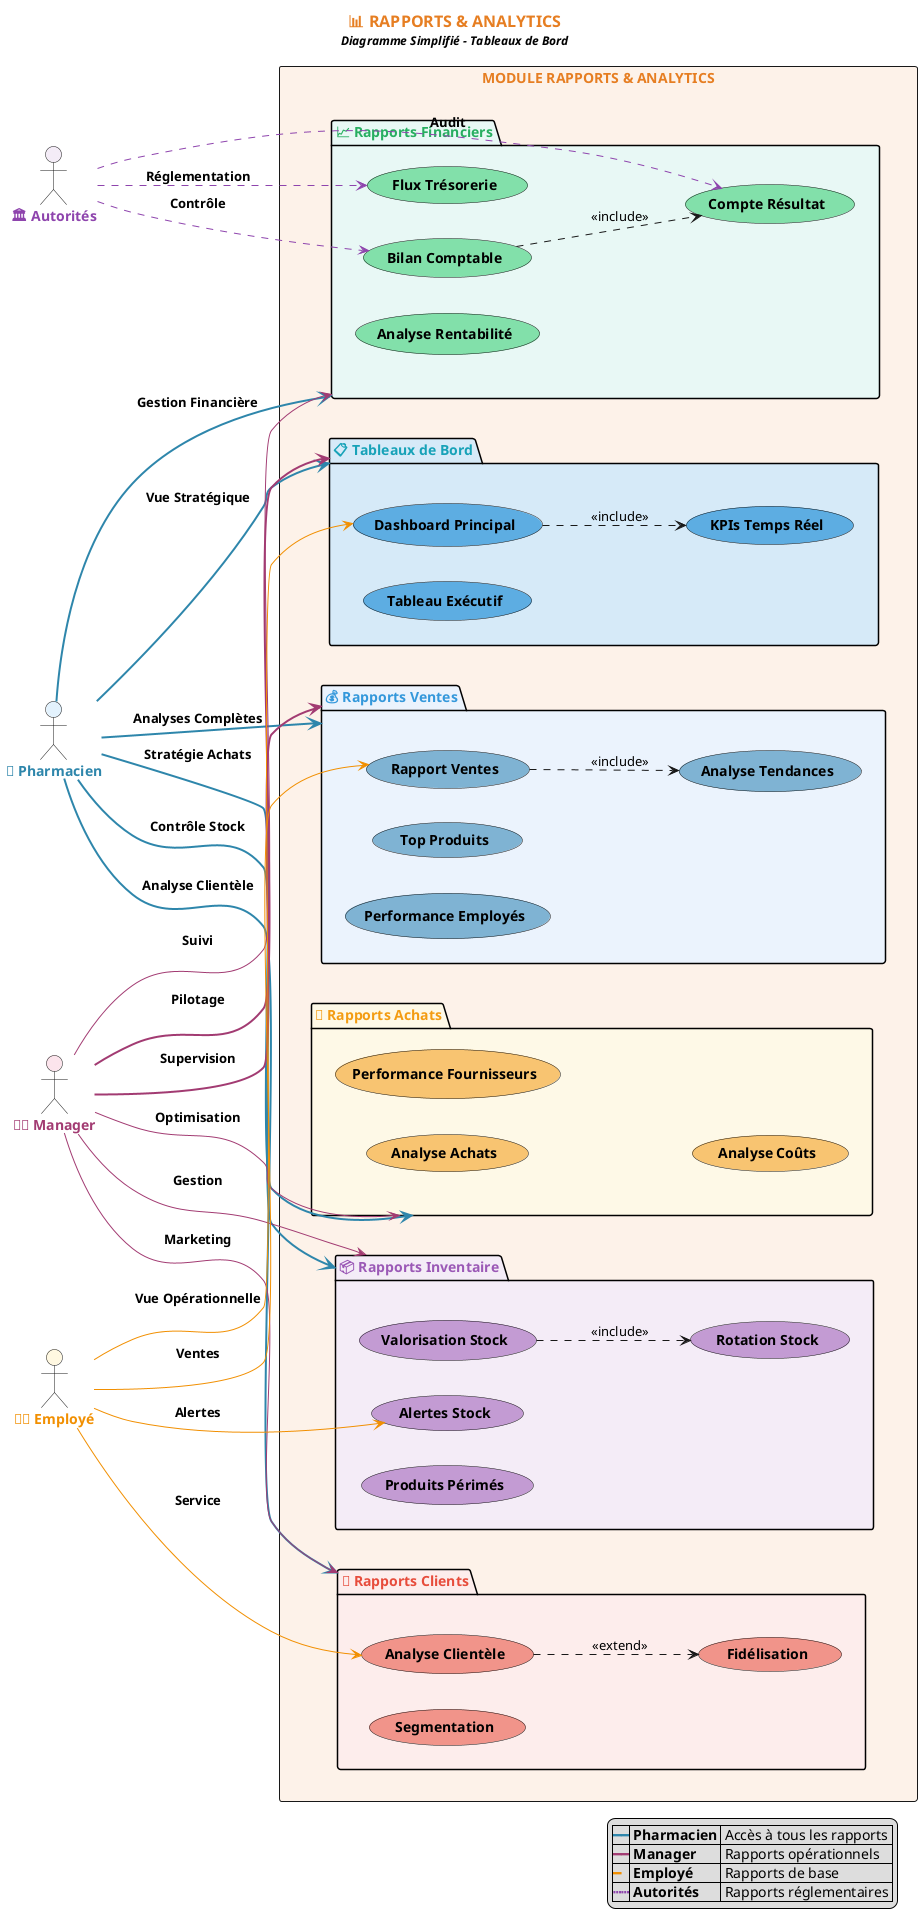 @startuml Reports Analytics - Simplified Use Cases

!define PRIMARY_COLOR #E67E22
!define SECONDARY_COLOR #3498DB
!define SUCCESS_COLOR #27AE60
!define WARNING_COLOR #E74C3C

title <color:#E67E22><size:16><b>📊 RAPPORTS & ANALYTICS</b></size></color>\n<size:12><i>Diagramme Simplifié - Tableaux de Bord</i></size>

left to right direction

actor "<color:#2E86AB><b>💊 Pharmacien</b></color>" as Pharmacist #E3F2FD
actor "<color:#A23B72><b>👨‍💼 Manager</b></color>" as Manager #FCE4EC
actor "<color:#F18F01><b>👩‍💼 Employé</b></color>" as Employee #FFF8E1
actor "<color:#8E44AD><b>🏛️ Autorités</b></color>" as Authorities #F4ECF7

rectangle "<color:#E67E22><b>MODULE RAPPORTS & ANALYTICS</b></color>" as ReportsModule #FDF2E9 {

  package "<color:#3498DB><b>💰 Rapports Ventes</b></color>" as SalesReports #EBF3FD {
    usecase "<b>Rapport Ventes</b>" as UC_SalesReport #7FB3D3
    usecase "<b>Analyse Tendances</b>" as UC_SalesTrends #7FB3D3
    usecase "<b>Top Produits</b>" as UC_TopProducts #7FB3D3
    usecase "<b>Performance Employés</b>" as UC_EmployeePerformance #7FB3D3
  }

  package "<color:#27AE60><b>📈 Rapports Financiers</b></color>" as FinancialReports #E8F8F5 {
    usecase "<b>Bilan Comptable</b>" as UC_BalanceSheet #82E0AA
    usecase "<b>Compte Résultat</b>" as UC_ProfitLoss #82E0AA
    usecase "<b>Flux Trésorerie</b>" as UC_CashFlow #82E0AA
    usecase "<b>Analyse Rentabilité</b>" as UC_Profitability #82E0AA
  }

  package "<color:#9B59B6><b>📦 Rapports Inventaire</b></color>" as InventoryReports #F4ECF7 {
    usecase "<b>Valorisation Stock</b>" as UC_StockValuation #C39BD3
    usecase "<b>Rotation Stock</b>" as UC_StockTurnover #C39BD3
    usecase "<b>Alertes Stock</b>" as UC_StockAlerts #C39BD3
    usecase "<b>Produits Périmés</b>" as UC_ExpiredProducts #C39BD3
  }

  package "<color:#F39C12><b>🛒 Rapports Achats</b></color>" as PurchaseReports #FEF9E7 {
    usecase "<b>Analyse Achats</b>" as UC_PurchaseAnalysis #F8C471
    usecase "<b>Performance Fournisseurs</b>" as UC_SupplierPerformance #F8C471
    usecase "<b>Analyse Coûts</b>" as UC_CostAnalysis #F8C471
  }

  package "<color:#E74C3C><b>👥 Rapports Clients</b></color>" as CustomerReports #FDEDEC {
    usecase "<b>Analyse Clientèle</b>" as UC_CustomerAnalysis #F1948A
    usecase "<b>Fidélisation</b>" as UC_LoyaltyAnalysis #F1948A
    usecase "<b>Segmentation</b>" as UC_CustomerSegmentation #F1948A
  }

  package "<color:#17A2B8><b>📋 Tableaux de Bord</b></color>" as Dashboards #D6EAF8 {
    usecase "<b>Dashboard Principal</b>" as UC_MainDashboard #5DADE2
    usecase "<b>KPIs Temps Réel</b>" as UC_RealTimeKPIs #5DADE2
    usecase "<b>Tableau Exécutif</b>" as UC_ExecutiveDashboard #5DADE2
  }
}

' Relations simplifiées par niveau d'accès
Pharmacist -[#2E86AB,thickness=2]-> SalesReports : "<b>Analyses Complètes</b>"
Pharmacist -[#2E86AB,thickness=2]-> FinancialReports : "<b>Gestion Financière</b>"
Pharmacist -[#2E86AB,thickness=2]-> InventoryReports : "<b>Contrôle Stock</b>"
Pharmacist -[#2E86AB,thickness=2]-> PurchaseReports : "<b>Stratégie Achats</b>"
Pharmacist -[#2E86AB,thickness=2]-> CustomerReports : "<b>Analyse Clientèle</b>"
Pharmacist -[#2E86AB,thickness=2]-> Dashboards : "<b>Vue Stratégique</b>"

Manager -[#A23B72,thickness=2]-> SalesReports : "<b>Supervision</b>"
Manager -[#A23B72,thickness=1]-> FinancialReports : "<b>Suivi</b>"
Manager -[#A23B72,thickness=1]-> InventoryReports : "<b>Gestion</b>"
Manager -[#A23B72,thickness=1]-> PurchaseReports : "<b>Optimisation</b>"
Manager -[#A23B72,thickness=1]-> CustomerReports : "<b>Marketing</b>"
Manager -[#A23B72,thickness=2]-> Dashboards : "<b>Pilotage</b>"

Employee -[#F18F01,thickness=1]-> UC_SalesReport : "<b>Ventes</b>"
Employee -[#F18F01,thickness=1]-> UC_StockAlerts : "<b>Alertes</b>"
Employee -[#F18F01,thickness=1]-> UC_CustomerAnalysis : "<b>Service</b>"
Employee -[#F18F01,thickness=1]-> UC_MainDashboard : "<b>Vue Opérationnelle</b>"

Authorities -[#8E44AD,dashed]-> UC_BalanceSheet : "<b>Contrôle</b>"
Authorities -[#8E44AD,dashed]-> UC_ProfitLoss : "<b>Audit</b>"
Authorities -[#8E44AD,dashed]-> UC_CashFlow : "<b>Réglementation</b>"

' Relations fonctionnelles simplifiées
UC_SalesReport ..> UC_SalesTrends : <<include>>
UC_BalanceSheet ..> UC_ProfitLoss : <<include>>
UC_StockValuation ..> UC_StockTurnover : <<include>>
UC_MainDashboard ..> UC_RealTimeKPIs : <<include>>
UC_CustomerAnalysis ..> UC_LoyaltyAnalysis : <<extend>>

' Légende claire
legend bottom right
|<color:#2E86AB>━━</color>| **Pharmacien** | Accès à tous les rapports |
|<color:#A23B72>━━</color>| **Manager** | Rapports opérationnels |
|<color:#F18F01>━</color>| **Employé** | Rapports de base |
|<color:#8E44AD>┅┅</color>| **Autorités** | Rapports réglementaires |
endlegend

@enduml
    usecase "Analyse ROI fournisseurs\n(Supplier ROI Analysis)" as UC_SupplierROI
  }

  package "Analytics Clients" {
    usecase "Analyse comportement client\n(Customer Behavior Analysis)" as UC_CustomerBehavior
    usecase "Segmentation clientèle\n(Customer Segmentation)" as UC_CustomerSegmentation
    usecase "Analyse valeur vie client\n(Customer Lifetime Value)" as UC_CustomerLTV
    usecase "Rapport fidélisation\n(Customer Retention Report)" as UC_CustomerRetention
    usecase "Analyse satisfaction client\n(Customer Satisfaction Analysis)" as UC_CustomerSatisfaction
    usecase "Prédiction abandons\n(Churn Prediction)" as UC_ChurnPrediction
    usecase "Rapport clients VIP\n(VIP Customer Report)" as UC_VIPCustomers
  }

  package "Tableaux de Bord" {
    usecase "Dashboard exécutif\n(Executive Dashboard)" as UC_ExecutiveDashboard
    usecase "Dashboard opérationnel\n(Operational Dashboard)" as UC_OperationalDashboard
    usecase "KPIs en temps réel\n(Real-time KPIs)" as UC_RealtimeKPIs
    usecase "Alertes automatiques\n(Automated Alerts)" as UC_AutomatedAlerts
    usecase "Dashboard personnalisé\n(Custom Dashboard)" as UC_CustomDashboard
    usecase "Indicateurs performance\n(Performance Indicators)" as UC_PerformanceIndicators
  }

  package "Rapports Réglementaires" {
    usecase "Rapport stupéfiants\n(Narcotics Report)" as UC_NarcoticsReport
    usecase "Rapport médicaments contrôlés\n(Controlled Substances)" as UC_ControlledSubstances
    usecase "Déclaration autorités\n(Authority Declaration)" as UC_AuthorityDeclaration
    usecase "Rapport traçabilité\n(Traceability Report)" as UC_TraceabilityReport
    usecase "Audit réglementaire\n(Regulatory Audit)" as UC_RegulatoryAudit
    usecase "Rapport conformité\n(Compliance Report)" as UC_ComplianceReport
  }

  package "Analytics Avancés" {
    usecase "Prédictions IA\n(AI Predictions)" as UC_AIPredictions
    usecase "Analyse prédictive stock\n(Predictive Stock Analysis)" as UC_PredictiveStock
    usecase "Optimisation prix\n(Price Optimization)" as UC_PriceOptimization
    usecase "Détection anomalies\n(Anomaly Detection)" as UC_AnomalyDetection
    usecase "Recommandations IA\n(AI Recommendations)" as UC_AIRecommendations
    usecase "Machine Learning insights\n(ML Insights)" as UC_MLInsights
  }
}

' Pharmacist permissions (full reporting access)
Pharmacist --> UC_DailySalesReport
Pharmacist --> UC_MonthlySalesReport
Pharmacist --> UC_AnnualSalesReport
Pharmacist --> UC_SalesByEmployee
Pharmacist --> UC_SalesByMedicine
Pharmacist --> UC_SalesTrends
Pharmacist --> UC_TopProducts

Pharmacist --> UC_BalanceSheet
Pharmacist --> UC_ProfitLoss
Pharmacist --> UC_CashFlow
Pharmacist --> UC_ProfitMargin
Pharmacist --> UC_ProfitabilityAnalysis
Pharmacist --> UC_VATReport
Pharmacist --> UC_FinancialForecasting

Pharmacist --> UC_StockValuation
Pharmacist --> UC_StockTurnover
Pharmacist --> UC_LowStockReport
Pharmacist --> UC_ExpiredReport
Pharmacist --> UC_ABCAnalysis
Pharmacist --> UC_StockMovements
Pharmacist --> UC_DeadStock

Pharmacist --> UC_PurchasesByPeriod
Pharmacist --> UC_SupplierPerformance
Pharmacist --> UC_AcquisitionCosts
Pharmacist --> UC_PriceComparison
Pharmacist --> UC_SupplierTrends
Pharmacist --> UC_DeliveryTimes
Pharmacist --> UC_SupplierROI

Pharmacist --> UC_CustomerBehavior
Pharmacist --> UC_CustomerSegmentation
Pharmacist --> UC_CustomerLTV
Pharmacist --> UC_CustomerRetention
Pharmacist --> UC_CustomerSatisfaction
Pharmacist --> UC_ChurnPrediction
Pharmacist --> UC_VIPCustomers

Pharmacist --> UC_ExecutiveDashboard
Pharmacist --> UC_OperationalDashboard
Pharmacist --> UC_RealtimeKPIs
Pharmacist --> UC_AutomatedAlerts
Pharmacist --> UC_CustomDashboard
Pharmacist --> UC_PerformanceIndicators

Pharmacist --> UC_NarcoticsReport
Pharmacist --> UC_ControlledSubstances
Pharmacist --> UC_AuthorityDeclaration
Pharmacist --> UC_TraceabilityReport
Pharmacist --> UC_RegulatoryAudit
Pharmacist --> UC_ComplianceReport

Pharmacist --> UC_AIPredictions
Pharmacist --> UC_PredictiveStock
Pharmacist --> UC_PriceOptimization
Pharmacist --> UC_AnomalyDetection
Pharmacist --> UC_AIRecommendations
Pharmacist --> UC_MLInsights

' Manager permissions (operational reporting)
Manager --> UC_DailySalesReport
Manager --> UC_MonthlySalesReport
Manager --> UC_SalesByEmployee
Manager --> UC_SalesByMedicine
Manager --> UC_SalesTrends
Manager --> UC_TopProducts

Manager --> UC_ProfitMargin
Manager --> UC_CashFlow

Manager --> UC_StockValuation
Manager --> UC_StockTurnover
Manager --> UC_LowStockReport
Manager --> UC_ExpiredReport
Manager --> UC_ABCAnalysis
Manager --> UC_StockMovements

Manager --> UC_PurchasesByPeriod
Manager --> UC_SupplierPerformance
Manager --> UC_AcquisitionCosts
Manager --> UC_PriceComparison

Manager --> UC_CustomerBehavior
Manager --> UC_CustomerSegmentation
Manager --> UC_CustomerRetention
Manager --> UC_VIPCustomers

Manager --> UC_OperationalDashboard
Manager --> UC_RealtimeKPIs
Manager --> UC_AutomatedAlerts
Manager --> UC_PerformanceIndicators

Manager --> UC_TraceabilityReport

Manager --> UC_PredictiveStock
Manager --> UC_AnomalyDetection

' Employee permissions (basic reporting)
Employee --> UC_DailySalesReport
Employee --> UC_LowStockReport
Employee --> UC_ExpiredReport
Employee --> UC_OperationalDashboard
Employee --> UC_RealtimeKPIs

' Authorities access (regulatory reports)
Authorities --> UC_NarcoticsReport
Authorities --> UC_ControlledSubstances
Authorities --> UC_AuthorityDeclaration
Authorities --> UC_TraceabilityReport
Authorities --> UC_RegulatoryAudit
Authorities --> UC_ComplianceReport

' Use case relationships
UC_ExecutiveDashboard ..> UC_RealtimeKPIs : <<include>>
UC_OperationalDashboard ..> UC_AutomatedAlerts : <<include>>
UC_SalesTrends ..> UC_TopProducts : <<include>>
UC_CustomerBehavior ..> UC_CustomerSegmentation : <<include>>
UC_AIPredictions ..> UC_MLInsights : <<include>>
UC_PredictiveStock ..> UC_AnomalyDetection : <<include>>
UC_RegulatoryAudit ..> UC_ComplianceReport : <<include>>
UC_FinancialForecasting <.. UC_AIPredictions : <<extend>>
UC_CustomerLTV <.. UC_ChurnPrediction : <<extend>>
UC_PriceOptimization <.. UC_AIRecommendations : <<extend>>

@enduml
